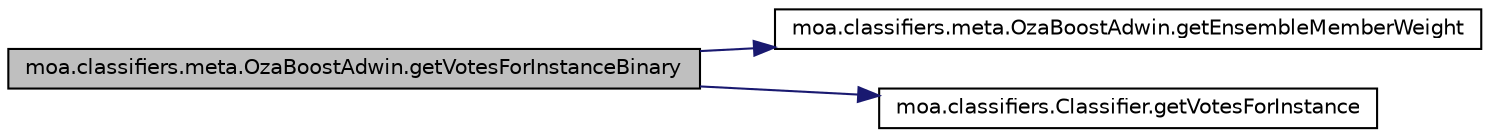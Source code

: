 digraph G
{
  edge [fontname="Helvetica",fontsize="10",labelfontname="Helvetica",labelfontsize="10"];
  node [fontname="Helvetica",fontsize="10",shape=record];
  rankdir=LR;
  Node1 [label="moa.classifiers.meta.OzaBoostAdwin.getVotesForInstanceBinary",height=0.2,width=0.4,color="black", fillcolor="grey75", style="filled" fontcolor="black"];
  Node1 -> Node2 [color="midnightblue",fontsize="10",style="solid",fontname="Helvetica"];
  Node2 [label="moa.classifiers.meta.OzaBoostAdwin.getEnsembleMemberWeight",height=0.2,width=0.4,color="black", fillcolor="white", style="filled",URL="$classmoa_1_1classifiers_1_1meta_1_1OzaBoostAdwin.html#a618b212c675c7f6536a3ef492c0e0ea5"];
  Node1 -> Node3 [color="midnightblue",fontsize="10",style="solid",fontname="Helvetica"];
  Node3 [label="moa.classifiers.Classifier.getVotesForInstance",height=0.2,width=0.4,color="black", fillcolor="white", style="filled",URL="$interfacemoa_1_1classifiers_1_1Classifier.html#a0933ed1199c2b16a8eb8186dabf9a8f9",tooltip="Predicts the class memberships for a given instance."];
}
